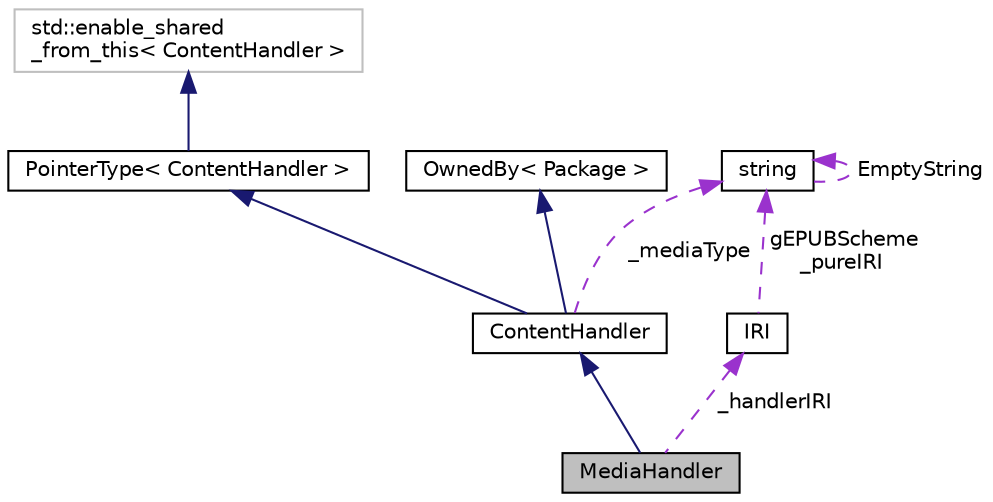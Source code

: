 digraph "MediaHandler"
{
  edge [fontname="Helvetica",fontsize="10",labelfontname="Helvetica",labelfontsize="10"];
  node [fontname="Helvetica",fontsize="10",shape=record];
  Node1 [label="MediaHandler",height=0.2,width=0.4,color="black", fillcolor="grey75", style="filled" fontcolor="black"];
  Node2 -> Node1 [dir="back",color="midnightblue",fontsize="10",style="solid",fontname="Helvetica"];
  Node2 [label="ContentHandler",height=0.2,width=0.4,color="black", fillcolor="white", style="filled",URL="$class_content_handler.xhtml"];
  Node3 -> Node2 [dir="back",color="midnightblue",fontsize="10",style="solid",fontname="Helvetica"];
  Node3 [label="PointerType\< ContentHandler \>",height=0.2,width=0.4,color="black", fillcolor="white", style="filled",URL="$class_pointer_type.xhtml"];
  Node4 -> Node3 [dir="back",color="midnightblue",fontsize="10",style="solid",fontname="Helvetica"];
  Node4 [label="std::enable_shared\l_from_this\< ContentHandler \>",height=0.2,width=0.4,color="grey75", fillcolor="white", style="filled"];
  Node5 -> Node2 [dir="back",color="midnightblue",fontsize="10",style="solid",fontname="Helvetica"];
  Node5 [label="OwnedBy\< Package \>",height=0.2,width=0.4,color="black", fillcolor="white", style="filled",URL="$class_owned_by.xhtml"];
  Node6 -> Node2 [dir="back",color="darkorchid3",fontsize="10",style="dashed",label=" _mediaType" ,fontname="Helvetica"];
  Node6 [label="string",height=0.2,width=0.4,color="black", fillcolor="white", style="filled",URL="$classstring.xhtml"];
  Node6 -> Node6 [dir="back",color="darkorchid3",fontsize="10",style="dashed",label=" EmptyString" ,fontname="Helvetica"];
  Node7 -> Node1 [dir="back",color="darkorchid3",fontsize="10",style="dashed",label=" _handlerIRI" ,fontname="Helvetica"];
  Node7 [label="IRI",height=0.2,width=0.4,color="black", fillcolor="white", style="filled",URL="$class_i_r_i.xhtml"];
  Node6 -> Node7 [dir="back",color="darkorchid3",fontsize="10",style="dashed",label=" gEPUBScheme\n_pureIRI" ,fontname="Helvetica"];
}
